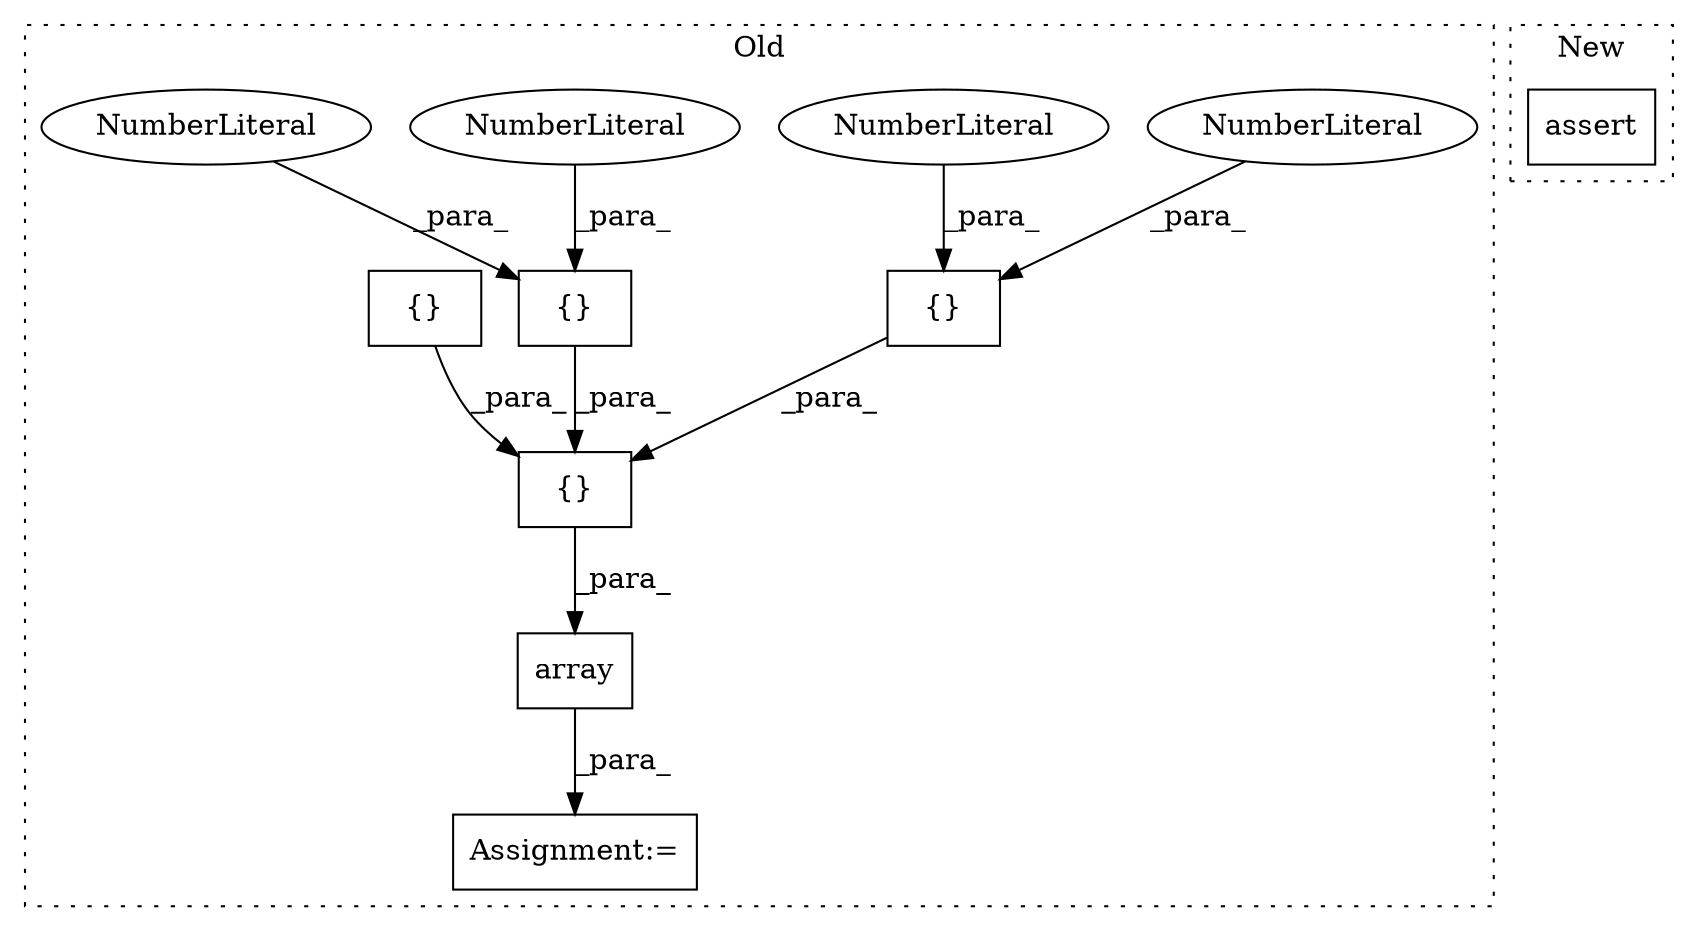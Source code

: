 digraph G {
subgraph cluster0 {
1 [label="{}" a="4" s="1403,1410" l="1,1" shape="box"];
3 [label="Assignment:=" a="7" s="1369" l="1" shape="box"];
4 [label="NumberLiteral" a="34" s="1407" l="3" shape="ellipse"];
5 [label="NumberLiteral" a="34" s="1404" l="2" shape="ellipse"];
6 [label="array" a="32" s="1376,1500" l="6,1" shape="box"];
7 [label="{}" a="4" s="1448,1456" l="1,1" shape="box"];
8 [label="NumberLiteral" a="34" s="1449" l="3" shape="ellipse"];
9 [label="{}" a="4" s="1393,1487" l="1,1" shape="box"];
10 [label="NumberLiteral" a="34" s="1453" l="3" shape="ellipse"];
11 [label="{}" a="4" s="1430,1437" l="1,1" shape="box"];
label = "Old";
style="dotted";
}
subgraph cluster1 {
2 [label="assert" a="6" s="1507" l="7" shape="box"];
label = "New";
style="dotted";
}
1 -> 9 [label="_para_"];
4 -> 1 [label="_para_"];
5 -> 1 [label="_para_"];
6 -> 3 [label="_para_"];
7 -> 9 [label="_para_"];
8 -> 7 [label="_para_"];
9 -> 6 [label="_para_"];
10 -> 7 [label="_para_"];
11 -> 9 [label="_para_"];
}